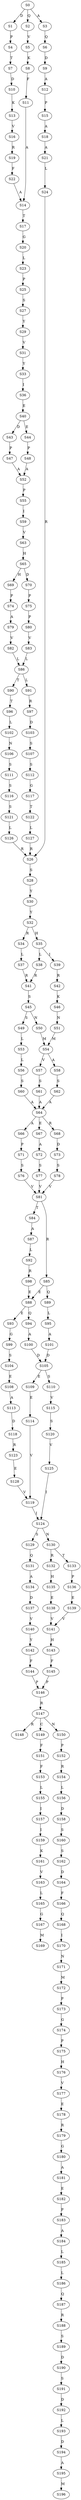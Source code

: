 strict digraph  {
	S0 -> S1 [ label = D ];
	S0 -> S2 [ label = Q ];
	S0 -> S3 [ label = A ];
	S1 -> S4 [ label = P ];
	S2 -> S5 [ label = V ];
	S3 -> S6 [ label = Q ];
	S4 -> S7 [ label = T ];
	S5 -> S8 [ label = K ];
	S6 -> S9 [ label = D ];
	S7 -> S10 [ label = D ];
	S8 -> S11 [ label = F ];
	S9 -> S12 [ label = A ];
	S10 -> S13 [ label = K ];
	S11 -> S14 [ label = A ];
	S12 -> S15 [ label = P ];
	S13 -> S16 [ label = V ];
	S14 -> S17 [ label = T ];
	S15 -> S18 [ label = A ];
	S16 -> S19 [ label = R ];
	S17 -> S20 [ label = G ];
	S18 -> S21 [ label = A ];
	S19 -> S22 [ label = F ];
	S20 -> S23 [ label = L ];
	S21 -> S24 [ label = L ];
	S22 -> S14 [ label = A ];
	S23 -> S25 [ label = P ];
	S24 -> S26 [ label = R ];
	S25 -> S27 [ label = S ];
	S26 -> S28 [ label = S ];
	S27 -> S29 [ label = Y ];
	S28 -> S30 [ label = Y ];
	S29 -> S31 [ label = V ];
	S30 -> S32 [ label = Y ];
	S31 -> S33 [ label = Y ];
	S32 -> S34 [ label = R ];
	S32 -> S35 [ label = H ];
	S33 -> S36 [ label = I ];
	S34 -> S37 [ label = L ];
	S35 -> S38 [ label = L ];
	S35 -> S39 [ label = I ];
	S36 -> S40 [ label = E ];
	S37 -> S41 [ label = R ];
	S38 -> S41 [ label = R ];
	S39 -> S42 [ label = R ];
	S40 -> S43 [ label = D ];
	S40 -> S44 [ label = E ];
	S41 -> S45 [ label = S ];
	S42 -> S46 [ label = K ];
	S43 -> S47 [ label = P ];
	S44 -> S48 [ label = P ];
	S45 -> S49 [ label = S ];
	S45 -> S50 [ label = N ];
	S46 -> S51 [ label = N ];
	S47 -> S52 [ label = A ];
	S48 -> S52 [ label = A ];
	S49 -> S53 [ label = L ];
	S50 -> S54 [ label = M ];
	S51 -> S54 [ label = M ];
	S52 -> S55 [ label = P ];
	S53 -> S56 [ label = L ];
	S54 -> S57 [ label = V ];
	S54 -> S58 [ label = A ];
	S55 -> S59 [ label = I ];
	S56 -> S60 [ label = S ];
	S57 -> S61 [ label = S ];
	S58 -> S62 [ label = S ];
	S59 -> S63 [ label = V ];
	S60 -> S64 [ label = A ];
	S61 -> S64 [ label = A ];
	S62 -> S64 [ label = A ];
	S63 -> S65 [ label = H ];
	S64 -> S66 [ label = A ];
	S64 -> S67 [ label = E ];
	S64 -> S68 [ label = R ];
	S65 -> S69 [ label = H ];
	S65 -> S70 [ label = D ];
	S66 -> S71 [ label = P ];
	S67 -> S72 [ label = A ];
	S68 -> S73 [ label = D ];
	S69 -> S74 [ label = P ];
	S70 -> S75 [ label = P ];
	S71 -> S76 [ label = S ];
	S72 -> S77 [ label = S ];
	S73 -> S78 [ label = S ];
	S74 -> S79 [ label = A ];
	S75 -> S80 [ label = P ];
	S76 -> S81 [ label = V ];
	S77 -> S81 [ label = V ];
	S78 -> S81 [ label = V ];
	S79 -> S82 [ label = V ];
	S80 -> S83 [ label = V ];
	S81 -> S84 [ label = T ];
	S81 -> S85 [ label = R ];
	S82 -> S86 [ label = L ];
	S83 -> S86 [ label = L ];
	S84 -> S87 [ label = A ];
	S85 -> S88 [ label = E ];
	S85 -> S89 [ label = Q ];
	S86 -> S90 [ label = T ];
	S86 -> S91 [ label = L ];
	S87 -> S92 [ label = L ];
	S88 -> S93 [ label = E ];
	S88 -> S94 [ label = Q ];
	S89 -> S95 [ label = L ];
	S90 -> S96 [ label = T ];
	S91 -> S97 [ label = R ];
	S92 -> S98 [ label = R ];
	S93 -> S99 [ label = G ];
	S94 -> S100 [ label = A ];
	S95 -> S101 [ label = A ];
	S96 -> S102 [ label = L ];
	S97 -> S103 [ label = D ];
	S98 -> S88 [ label = E ];
	S99 -> S104 [ label = S ];
	S100 -> S105 [ label = D ];
	S101 -> S105 [ label = D ];
	S102 -> S106 [ label = N ];
	S103 -> S107 [ label = S ];
	S104 -> S108 [ label = E ];
	S105 -> S109 [ label = E ];
	S105 -> S110 [ label = S ];
	S106 -> S111 [ label = S ];
	S107 -> S112 [ label = S ];
	S108 -> S113 [ label = A ];
	S109 -> S114 [ label = E ];
	S110 -> S115 [ label = V ];
	S111 -> S116 [ label = S ];
	S112 -> S117 [ label = G ];
	S113 -> S118 [ label = D ];
	S114 -> S119 [ label = V ];
	S115 -> S120 [ label = S ];
	S116 -> S121 [ label = S ];
	S117 -> S122 [ label = T ];
	S118 -> S123 [ label = R ];
	S119 -> S124 [ label = I ];
	S120 -> S125 [ label = V ];
	S121 -> S126 [ label = L ];
	S122 -> S127 [ label = L ];
	S123 -> S128 [ label = E ];
	S124 -> S129 [ label = S ];
	S124 -> S130 [ label = N ];
	S125 -> S124 [ label = I ];
	S126 -> S26 [ label = R ];
	S127 -> S26 [ label = R ];
	S128 -> S119 [ label = V ];
	S129 -> S131 [ label = Q ];
	S130 -> S132 [ label = R ];
	S130 -> S133 [ label = T ];
	S131 -> S134 [ label = A ];
	S132 -> S135 [ label = H ];
	S133 -> S136 [ label = P ];
	S134 -> S137 [ label = D ];
	S135 -> S138 [ label = E ];
	S136 -> S139 [ label = E ];
	S137 -> S140 [ label = V ];
	S138 -> S141 [ label = V ];
	S139 -> S141 [ label = V ];
	S140 -> S142 [ label = Y ];
	S141 -> S143 [ label = H ];
	S142 -> S144 [ label = F ];
	S143 -> S145 [ label = F ];
	S144 -> S146 [ label = P ];
	S145 -> S146 [ label = P ];
	S146 -> S147 [ label = R ];
	S147 -> S148 [ label = R ];
	S147 -> S149 [ label = C ];
	S147 -> S150 [ label = N ];
	S149 -> S151 [ label = F ];
	S150 -> S152 [ label = P ];
	S151 -> S153 [ label = F ];
	S152 -> S154 [ label = R ];
	S153 -> S155 [ label = L ];
	S154 -> S156 [ label = L ];
	S155 -> S157 [ label = I ];
	S156 -> S158 [ label = D ];
	S157 -> S159 [ label = I ];
	S158 -> S160 [ label = S ];
	S159 -> S161 [ label = K ];
	S160 -> S162 [ label = S ];
	S161 -> S163 [ label = V ];
	S162 -> S164 [ label = D ];
	S163 -> S165 [ label = L ];
	S164 -> S166 [ label = F ];
	S165 -> S167 [ label = G ];
	S166 -> S168 [ label = Q ];
	S167 -> S169 [ label = M ];
	S168 -> S170 [ label = I ];
	S170 -> S171 [ label = N ];
	S171 -> S172 [ label = M ];
	S172 -> S173 [ label = P ];
	S173 -> S174 [ label = G ];
	S174 -> S175 [ label = P ];
	S175 -> S176 [ label = H ];
	S176 -> S177 [ label = V ];
	S177 -> S178 [ label = E ];
	S178 -> S179 [ label = R ];
	S179 -> S180 [ label = G ];
	S180 -> S181 [ label = A ];
	S181 -> S182 [ label = E ];
	S182 -> S183 [ label = P ];
	S183 -> S184 [ label = A ];
	S184 -> S185 [ label = L ];
	S185 -> S186 [ label = L ];
	S186 -> S187 [ label = Q ];
	S187 -> S188 [ label = R ];
	S188 -> S189 [ label = S ];
	S189 -> S190 [ label = D ];
	S190 -> S191 [ label = S ];
	S191 -> S192 [ label = D ];
	S192 -> S193 [ label = L ];
	S193 -> S194 [ label = D ];
	S194 -> S195 [ label = A ];
	S195 -> S196 [ label = M ];
}
